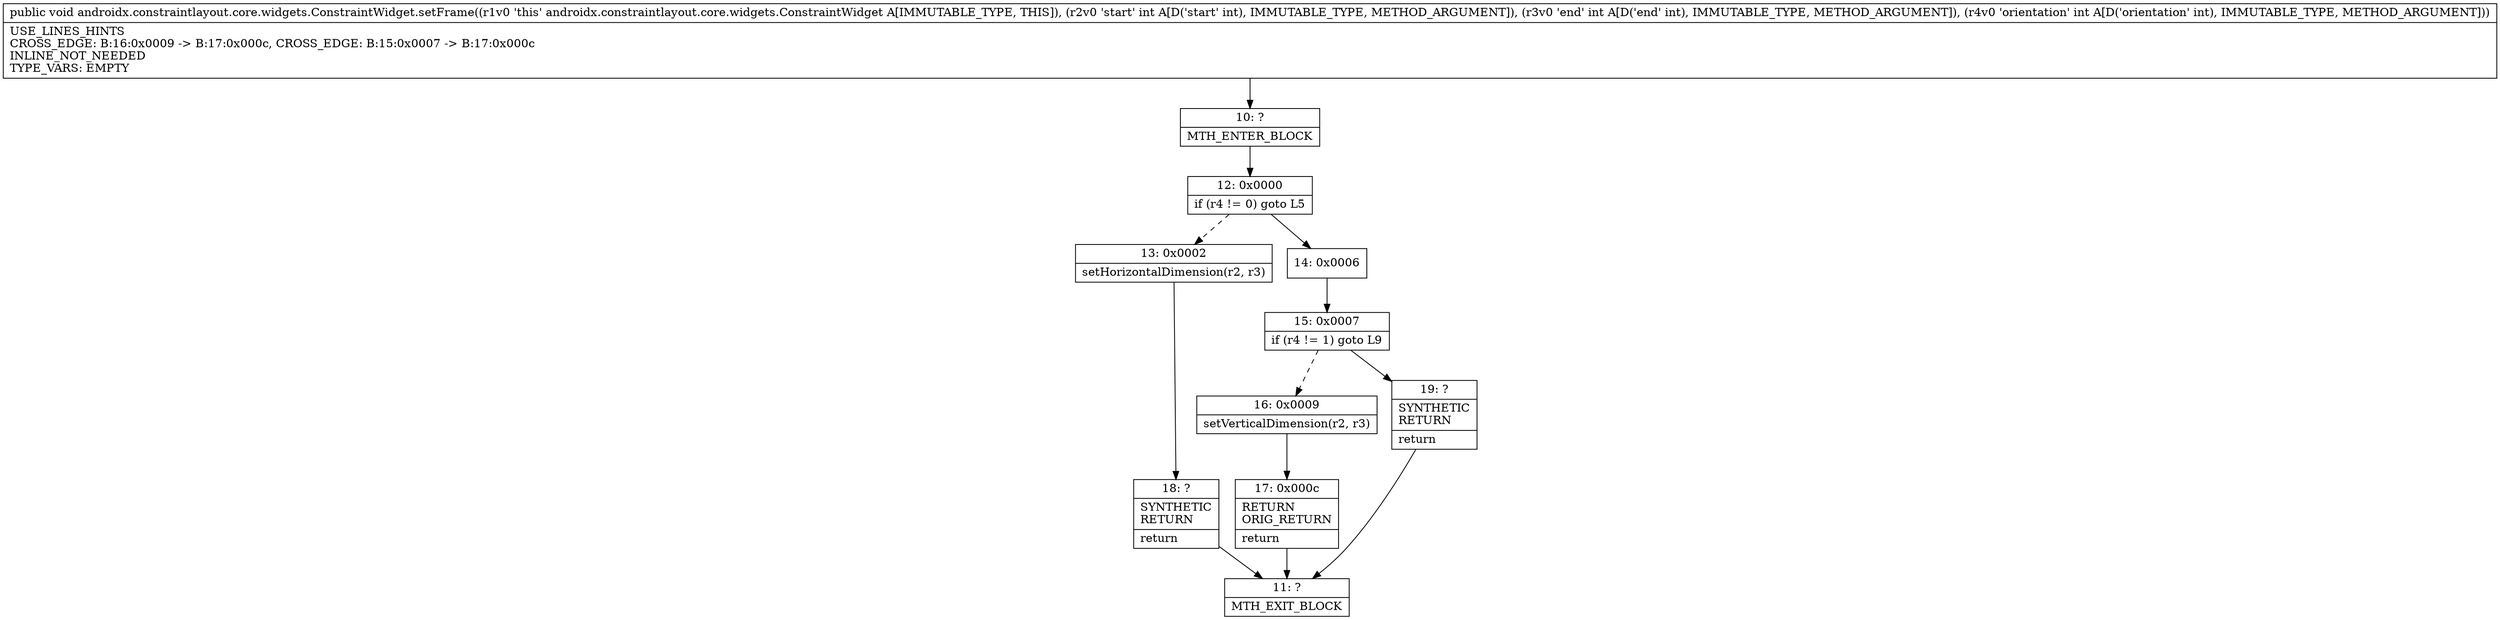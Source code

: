 digraph "CFG forandroidx.constraintlayout.core.widgets.ConstraintWidget.setFrame(III)V" {
Node_10 [shape=record,label="{10\:\ ?|MTH_ENTER_BLOCK\l}"];
Node_12 [shape=record,label="{12\:\ 0x0000|if (r4 != 0) goto L5\l}"];
Node_13 [shape=record,label="{13\:\ 0x0002|setHorizontalDimension(r2, r3)\l}"];
Node_18 [shape=record,label="{18\:\ ?|SYNTHETIC\lRETURN\l|return\l}"];
Node_11 [shape=record,label="{11\:\ ?|MTH_EXIT_BLOCK\l}"];
Node_14 [shape=record,label="{14\:\ 0x0006}"];
Node_15 [shape=record,label="{15\:\ 0x0007|if (r4 != 1) goto L9\l}"];
Node_16 [shape=record,label="{16\:\ 0x0009|setVerticalDimension(r2, r3)\l}"];
Node_17 [shape=record,label="{17\:\ 0x000c|RETURN\lORIG_RETURN\l|return\l}"];
Node_19 [shape=record,label="{19\:\ ?|SYNTHETIC\lRETURN\l|return\l}"];
MethodNode[shape=record,label="{public void androidx.constraintlayout.core.widgets.ConstraintWidget.setFrame((r1v0 'this' androidx.constraintlayout.core.widgets.ConstraintWidget A[IMMUTABLE_TYPE, THIS]), (r2v0 'start' int A[D('start' int), IMMUTABLE_TYPE, METHOD_ARGUMENT]), (r3v0 'end' int A[D('end' int), IMMUTABLE_TYPE, METHOD_ARGUMENT]), (r4v0 'orientation' int A[D('orientation' int), IMMUTABLE_TYPE, METHOD_ARGUMENT]))  | USE_LINES_HINTS\lCROSS_EDGE: B:16:0x0009 \-\> B:17:0x000c, CROSS_EDGE: B:15:0x0007 \-\> B:17:0x000c\lINLINE_NOT_NEEDED\lTYPE_VARS: EMPTY\l}"];
MethodNode -> Node_10;Node_10 -> Node_12;
Node_12 -> Node_13[style=dashed];
Node_12 -> Node_14;
Node_13 -> Node_18;
Node_18 -> Node_11;
Node_14 -> Node_15;
Node_15 -> Node_16[style=dashed];
Node_15 -> Node_19;
Node_16 -> Node_17;
Node_17 -> Node_11;
Node_19 -> Node_11;
}

